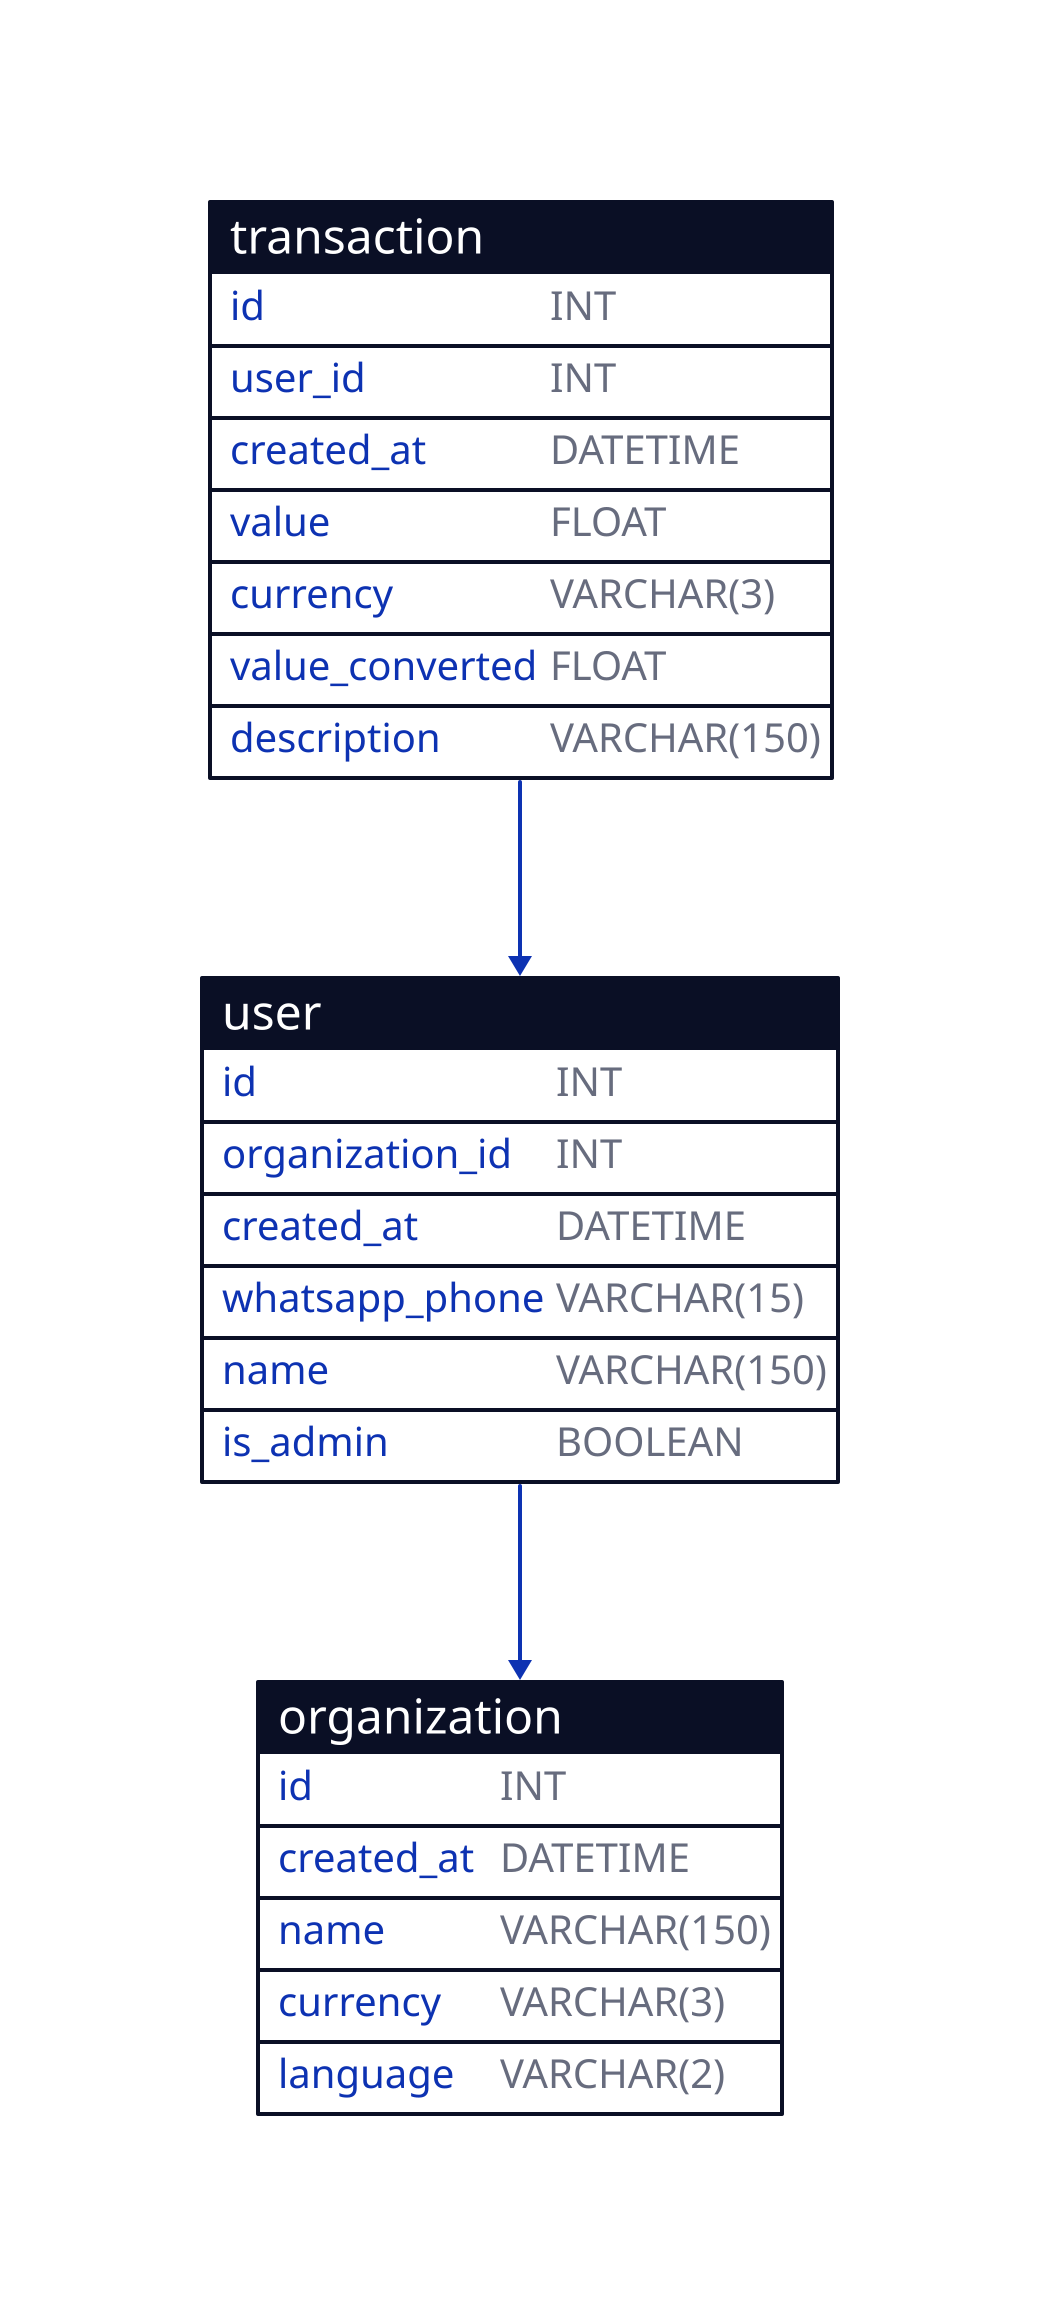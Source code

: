 organization: {
  id: INT
  created_at: DATETIME
  name: VARCHAR(150)
  currency: VARCHAR(3)
  language: VARCHAR(2)
}
organization.shape: sql_table
user: {
  id: INT
  organization_id: INT
  created_at: DATETIME
  whatsapp_phone: VARCHAR(15)
  name: VARCHAR(150)
  is_admin: BOOLEAN
}
user.shape: sql_table
user.organization_id -> organization.id
transaction: {
  id: INT
  user_id: INT
  created_at: DATETIME
  value: FLOAT
  currency: VARCHAR(3)
  currency: VARCHAR(3)
  value_converted: FLOAT
  description: VARCHAR(150)
}
transaction.shape: sql_table
transaction.user_id -> user.id
